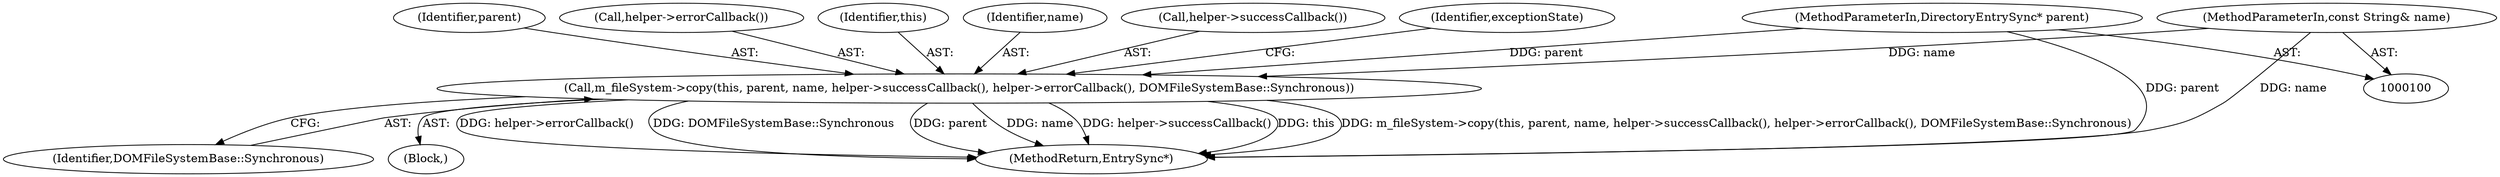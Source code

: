 digraph "0_Chrome_02c8303512ebed345011f7b545e2f418799be2f0_7@API" {
"1000109" [label="(Call,m_fileSystem->copy(this, parent, name, helper->successCallback(), helper->errorCallback(), DOMFileSystemBase::Synchronous))"];
"1000101" [label="(MethodParameterIn,DirectoryEntrySync* parent)"];
"1000102" [label="(MethodParameterIn,const String& name)"];
"1000115" [label="(Identifier,DOMFileSystemBase::Synchronous)"];
"1000104" [label="(Block,)"];
"1000111" [label="(Identifier,parent)"];
"1000109" [label="(Call,m_fileSystem->copy(this, parent, name, helper->successCallback(), helper->errorCallback(), DOMFileSystemBase::Synchronous))"];
"1000114" [label="(Call,helper->errorCallback())"];
"1000110" [label="(Identifier,this)"];
"1000112" [label="(Identifier,name)"];
"1000113" [label="(Call,helper->successCallback())"];
"1000119" [label="(MethodReturn,EntrySync*)"];
"1000118" [label="(Identifier,exceptionState)"];
"1000101" [label="(MethodParameterIn,DirectoryEntrySync* parent)"];
"1000102" [label="(MethodParameterIn,const String& name)"];
"1000109" -> "1000104"  [label="AST: "];
"1000109" -> "1000115"  [label="CFG: "];
"1000110" -> "1000109"  [label="AST: "];
"1000111" -> "1000109"  [label="AST: "];
"1000112" -> "1000109"  [label="AST: "];
"1000113" -> "1000109"  [label="AST: "];
"1000114" -> "1000109"  [label="AST: "];
"1000115" -> "1000109"  [label="AST: "];
"1000118" -> "1000109"  [label="CFG: "];
"1000109" -> "1000119"  [label="DDG: helper->errorCallback()"];
"1000109" -> "1000119"  [label="DDG: DOMFileSystemBase::Synchronous"];
"1000109" -> "1000119"  [label="DDG: parent"];
"1000109" -> "1000119"  [label="DDG: name"];
"1000109" -> "1000119"  [label="DDG: helper->successCallback()"];
"1000109" -> "1000119"  [label="DDG: this"];
"1000109" -> "1000119"  [label="DDG: m_fileSystem->copy(this, parent, name, helper->successCallback(), helper->errorCallback(), DOMFileSystemBase::Synchronous)"];
"1000101" -> "1000109"  [label="DDG: parent"];
"1000102" -> "1000109"  [label="DDG: name"];
"1000101" -> "1000100"  [label="AST: "];
"1000101" -> "1000119"  [label="DDG: parent"];
"1000102" -> "1000100"  [label="AST: "];
"1000102" -> "1000119"  [label="DDG: name"];
}
